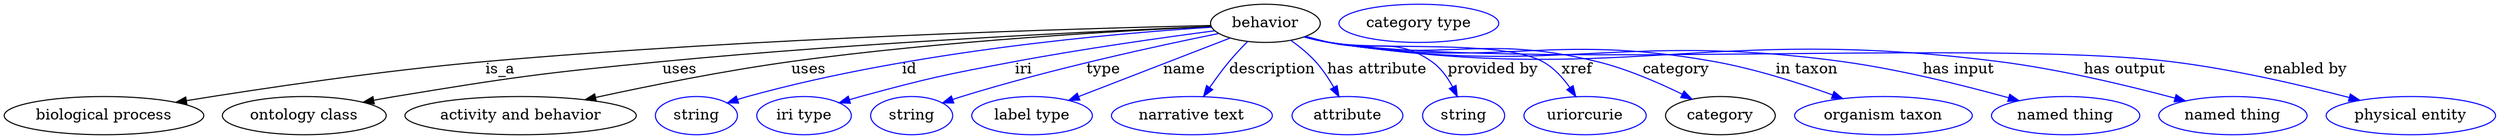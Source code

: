 digraph {
	graph [bb="0,0,2335.9,123"];
	node [label="\N"];
	behavior	[height=0.5,
		label=behavior,
		pos="1182.6,105",
		width=1.4263];
	"biological process"	[height=0.5,
		pos="93.592,18",
		width=2.5998];
	behavior -> "biological process"	[label=is_a,
		lp="465.59,61.5",
		pos="e,160.99,30.496 1131.5,102.97 1012.3,100.24 706.3,91.478 451.59,69 354.42,60.425 243.27,43.829 170.93,32.115"];
	"ontology class"	[height=0.5,
		pos="281.59,18",
		width=2.1304];
	behavior -> "ontology class"	[label=uses,
		lp="634.09,61.5",
		pos="e,336.82,30.601 1131.9,102.03 1032.8,97.924 806.88,87.284 617.59,69 505.6,58.182 477.6,54.377 366.59,36 360.26,34.952 353.68,33.781 \
347.1,32.557"];
	"activity and behavior"	[height=0.5,
		pos="484.59,18",
		width=3.015];
	behavior -> "activity and behavior"	[label=uses,
		lp="755.09,61.5",
		pos="e,545.08,32.956 1131.8,101.91 1049.1,98.077 880.31,88.468 738.59,69 676.08,60.413 605.74,46.207 554.96,35.128"];
	id	[color=blue,
		height=0.5,
		label=string,
		pos="649.59,18",
		width=1.0652];
	behavior -> id	[color=blue,
		label=id,
		lp="849.59,61.5",
		pos="e,678.58,29.99 1132.1,101.31 1043,95.603 852.41,79.06 697.59,36 694.48,35.135 691.28,34.172 688.09,33.155",
		style=solid];
	iri	[color=blue,
		height=0.5,
		label="iri type",
		pos="750.59,18",
		width=1.2277];
	behavior -> iri	[color=blue,
		label=iri,
		lp="956.59,61.5",
		pos="e,783.88,29.938 1134.9,97.959 1087.5,91.697 1012.8,81.134 948.59,69 884.08,56.801 867.96,53.205 804.59,36 801.01,35.029 797.32,33.974 \
793.62,32.883",
		style=solid];
	type	[color=blue,
		height=0.5,
		label=string,
		pos="851.59,18",
		width=1.0652];
	behavior -> type	[color=blue,
		label=type,
		lp="1030.6,61.5",
		pos="e,880.54,29.935 1138.8,95.407 1082.6,83.949 982.34,62.055 898.59,36 895.83,35.142 893,34.22 890.15,33.265",
		style=solid];
	name	[color=blue,
		height=0.5,
		label="label type",
		pos="964.59,18",
		width=1.5707];
	behavior -> name	[color=blue,
		label=name,
		lp="1107.6,61.5",
		pos="e,999.09,32.453 1149.5,91.09 1111.8,76.398 1050.1,52.339 1008.4,36.098",
		style=solid];
	description	[color=blue,
		height=0.5,
		label="narrative text",
		pos="1114.6,18",
		width=2.0943];
	behavior -> description	[color=blue,
		label=description,
		lp="1188.1,61.5",
		pos="e,1124.8,36.264 1165.1,87.917 1159.3,82.183 1152.9,75.525 1147.6,69 1141.5,61.506 1135.4,52.858 1130.3,44.883",
		style=solid];
	"has attribute"	[color=blue,
		height=0.5,
		label=attribute,
		pos="1259.6,18",
		width=1.4443];
	behavior -> "has attribute"	[color=blue,
		label="has attribute",
		lp="1286.6,61.5",
		pos="e,1251.2,35.806 1206,88.777 1213.7,83.112 1222,76.278 1228.6,69 1235.2,61.751 1241.2,52.916 1246.1,44.701",
		style=solid];
	"provided by"	[color=blue,
		height=0.5,
		label=string,
		pos="1367.6,18",
		width=1.0652];
	behavior -> "provided by"	[color=blue,
		label="provided by",
		lp="1395.1,61.5",
		pos="e,1361.7,35.984 1220.5,92.696 1227.8,90.682 1235.4,88.69 1242.6,87 1284.4,77.133 1302.3,93.576 1337.6,69 1346,63.133 1352.5,54.075 \
1357.2,45.273",
		style=solid];
	xref	[color=blue,
		height=0.5,
		label=uriorcurie,
		pos="1481.6,18",
		width=1.5887];
	behavior -> xref	[color=blue,
		label=xref,
		lp="1474.1,61.5",
		pos="e,1472.8,35.957 1219.5,92.391 1227.1,90.331 1235,88.4 1242.6,87 1286.3,78.913 1402.5,90.02 1441.6,69 1452,63.417 1460.6,53.874 1467.2,\
44.612",
		style=solid];
	category	[height=0.5,
		pos="1608.6,18",
		width=1.4263];
	behavior -> category	[color=blue,
		label=category,
		lp="1567.1,61.5",
		pos="e,1581.8,33.606 1219.4,92.282 1227,90.231 1235,88.331 1242.6,87 1352.3,67.716 1384.4,95.417 1492.6,69 1520.6,62.174 1550.3,49.205 \
1572.7,38.185",
		style=solid];
	"in taxon"	[color=blue,
		height=0.5,
		label="organism taxon",
		pos="1761.6,18",
		width=2.3109];
	behavior -> "in taxon"	[color=blue,
		label="in taxon",
		lp="1689.6,61.5",
		pos="e,1723.4,34.036 1219.1,92.239 1226.8,90.163 1234.9,88.265 1242.6,87 1400.7,60.999 1444.9,97.257 1602.6,69 1640.8,62.161 1682.5,48.782 \
1713.7,37.584",
		style=solid];
	"has input"	[color=blue,
		height=0.5,
		label="named thing",
		pos="1932.6,18",
		width=1.9318];
	behavior -> "has input"	[color=blue,
		label="has input",
		lp="1832.1,61.5",
		pos="e,1888.8,32.08 1219.1,92.164 1226.8,90.094 1234.9,88.217 1242.6,87 1453.5,53.665 1511.1,97.862 1722.6,69 1776.6,61.635 1836.9,46.516 \
1879.1,34.821",
		style=solid];
	"has output"	[color=blue,
		height=0.5,
		label="named thing",
		pos="2089.6,18",
		width=1.9318];
	behavior -> "has output"	[color=blue,
		label="has output",
		lp="1988.1,61.5",
		pos="e,2045,31.836 1218.8,92.198 1226.5,90.098 1234.8,88.2 1242.6,87 1518.1,44.678 1593,104.06 1869.6,69 1926.9,61.742 1991.1,46.273 \
2035.3,34.451",
		style=solid];
	"enabled by"	[color=blue,
		height=0.5,
		label="physical entity",
		pos="2256.6,18",
		width=2.2026];
	behavior -> "enabled by"	[color=blue,
		label="enabled by",
		lp="2158.1,61.5",
		pos="e,2208.6,32.484 1218.8,92.163 1226.5,90.065 1234.8,88.177 1242.6,87 1415.8,60.917 1856.7,90.018 2030.6,69 2088.5,62.007 2153.3,46.889 \
2198.6,35.098",
		style=solid];
	"named thing_category"	[color=blue,
		height=0.5,
		label="category type",
		pos="1326.6,105",
		width=2.0762];
}
